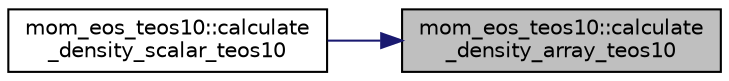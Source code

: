 digraph "mom_eos_teos10::calculate_density_array_teos10"
{
 // INTERACTIVE_SVG=YES
 // LATEX_PDF_SIZE
  edge [fontname="Helvetica",fontsize="10",labelfontname="Helvetica",labelfontsize="10"];
  node [fontname="Helvetica",fontsize="10",shape=record];
  rankdir="RL";
  Node1 [label="mom_eos_teos10::calculate\l_density_array_teos10",height=0.2,width=0.4,color="black", fillcolor="grey75", style="filled", fontcolor="black",tooltip="This subroutine computes the in situ density of sea water (rho in [kg m-3]) from absolute salinity (S..."];
  Node1 -> Node2 [dir="back",color="midnightblue",fontsize="10",style="solid",fontname="Helvetica"];
  Node2 [label="mom_eos_teos10::calculate\l_density_scalar_teos10",height=0.2,width=0.4,color="black", fillcolor="white", style="filled",URL="$namespacemom__eos__teos10.html#afcb9d9cc0897ff8a81735827fc5fd35d",tooltip="This subroutine computes the in situ density of sea water (rho in [kg m-3]) from absolute salinity (S..."];
}

